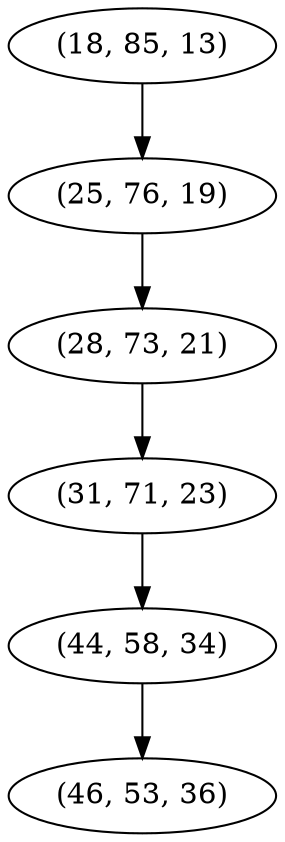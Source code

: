 digraph tree {
    "(18, 85, 13)";
    "(25, 76, 19)";
    "(28, 73, 21)";
    "(31, 71, 23)";
    "(44, 58, 34)";
    "(46, 53, 36)";
    "(18, 85, 13)" -> "(25, 76, 19)";
    "(25, 76, 19)" -> "(28, 73, 21)";
    "(28, 73, 21)" -> "(31, 71, 23)";
    "(31, 71, 23)" -> "(44, 58, 34)";
    "(44, 58, 34)" -> "(46, 53, 36)";
}
